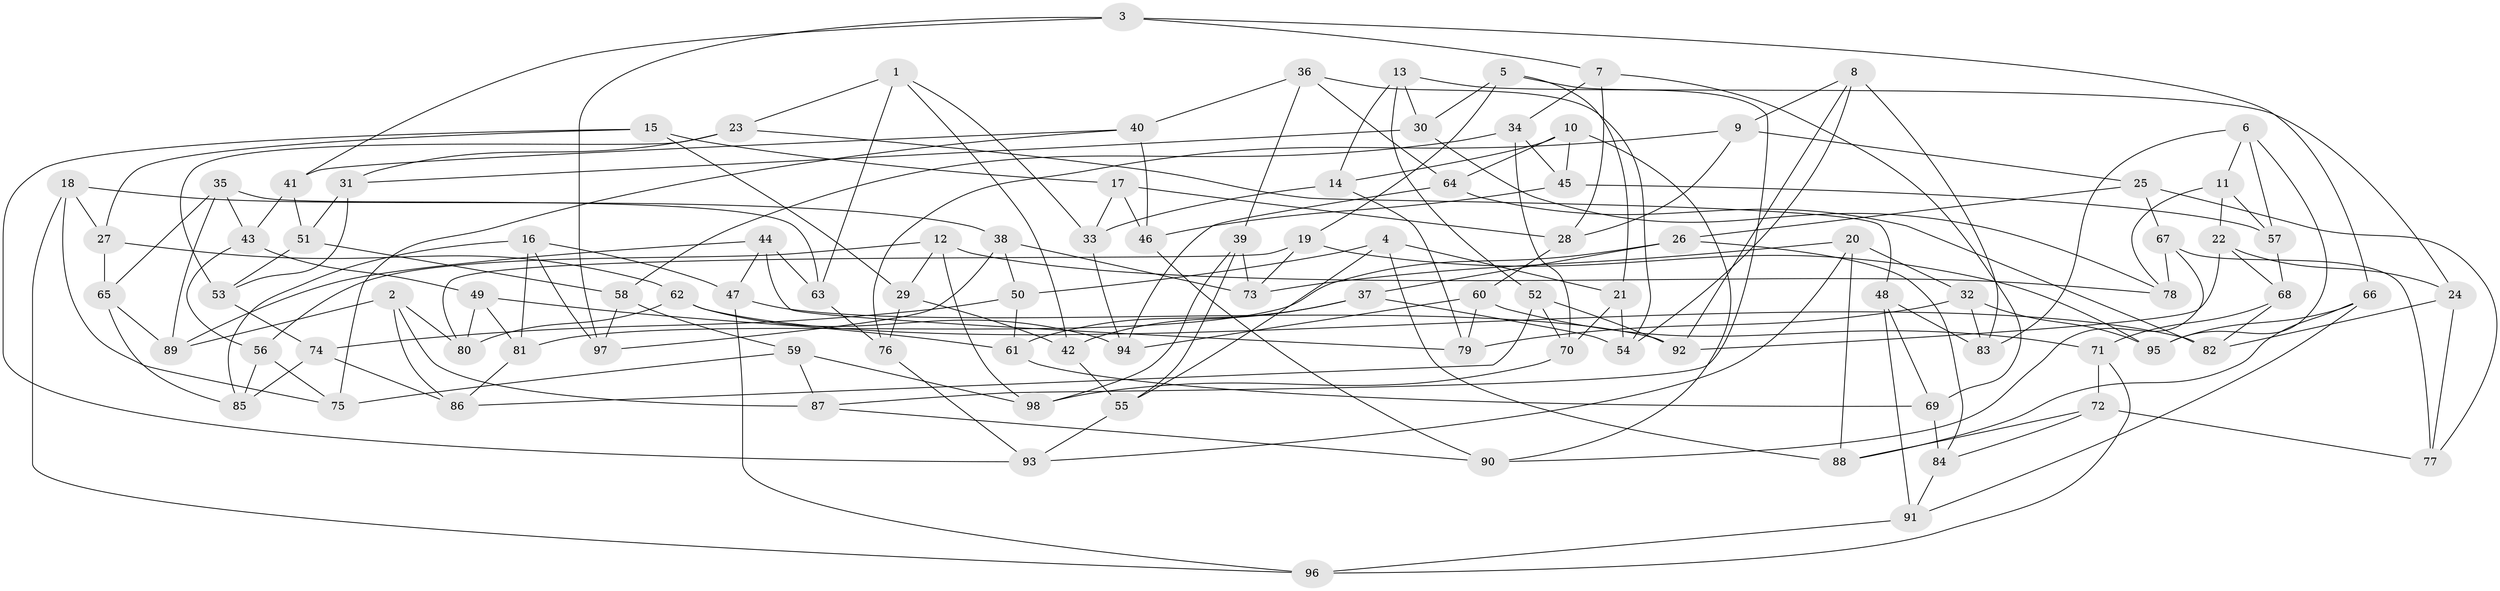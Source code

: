 // Generated by graph-tools (version 1.1) at 2025/16/03/09/25 04:16:30]
// undirected, 98 vertices, 196 edges
graph export_dot {
graph [start="1"]
  node [color=gray90,style=filled];
  1;
  2;
  3;
  4;
  5;
  6;
  7;
  8;
  9;
  10;
  11;
  12;
  13;
  14;
  15;
  16;
  17;
  18;
  19;
  20;
  21;
  22;
  23;
  24;
  25;
  26;
  27;
  28;
  29;
  30;
  31;
  32;
  33;
  34;
  35;
  36;
  37;
  38;
  39;
  40;
  41;
  42;
  43;
  44;
  45;
  46;
  47;
  48;
  49;
  50;
  51;
  52;
  53;
  54;
  55;
  56;
  57;
  58;
  59;
  60;
  61;
  62;
  63;
  64;
  65;
  66;
  67;
  68;
  69;
  70;
  71;
  72;
  73;
  74;
  75;
  76;
  77;
  78;
  79;
  80;
  81;
  82;
  83;
  84;
  85;
  86;
  87;
  88;
  89;
  90;
  91;
  92;
  93;
  94;
  95;
  96;
  97;
  98;
  1 -- 23;
  1 -- 33;
  1 -- 42;
  1 -- 63;
  2 -- 89;
  2 -- 80;
  2 -- 87;
  2 -- 86;
  3 -- 41;
  3 -- 66;
  3 -- 97;
  3 -- 7;
  4 -- 55;
  4 -- 21;
  4 -- 50;
  4 -- 88;
  5 -- 19;
  5 -- 87;
  5 -- 30;
  5 -- 21;
  6 -- 95;
  6 -- 11;
  6 -- 57;
  6 -- 83;
  7 -- 28;
  7 -- 69;
  7 -- 34;
  8 -- 92;
  8 -- 54;
  8 -- 83;
  8 -- 9;
  9 -- 28;
  9 -- 25;
  9 -- 76;
  10 -- 14;
  10 -- 45;
  10 -- 64;
  10 -- 90;
  11 -- 57;
  11 -- 78;
  11 -- 22;
  12 -- 98;
  12 -- 29;
  12 -- 78;
  12 -- 56;
  13 -- 24;
  13 -- 52;
  13 -- 30;
  13 -- 14;
  14 -- 33;
  14 -- 79;
  15 -- 27;
  15 -- 93;
  15 -- 17;
  15 -- 29;
  16 -- 85;
  16 -- 81;
  16 -- 97;
  16 -- 47;
  17 -- 46;
  17 -- 28;
  17 -- 33;
  18 -- 96;
  18 -- 38;
  18 -- 75;
  18 -- 27;
  19 -- 80;
  19 -- 73;
  19 -- 95;
  20 -- 88;
  20 -- 73;
  20 -- 32;
  20 -- 93;
  21 -- 54;
  21 -- 70;
  22 -- 24;
  22 -- 92;
  22 -- 68;
  23 -- 48;
  23 -- 53;
  23 -- 31;
  24 -- 77;
  24 -- 82;
  25 -- 67;
  25 -- 77;
  25 -- 26;
  26 -- 81;
  26 -- 84;
  26 -- 37;
  27 -- 62;
  27 -- 65;
  28 -- 60;
  29 -- 76;
  29 -- 42;
  30 -- 78;
  30 -- 31;
  31 -- 51;
  31 -- 53;
  32 -- 79;
  32 -- 83;
  32 -- 95;
  33 -- 94;
  34 -- 58;
  34 -- 70;
  34 -- 45;
  35 -- 43;
  35 -- 63;
  35 -- 89;
  35 -- 65;
  36 -- 64;
  36 -- 39;
  36 -- 54;
  36 -- 40;
  37 -- 54;
  37 -- 42;
  37 -- 61;
  38 -- 97;
  38 -- 50;
  38 -- 73;
  39 -- 98;
  39 -- 73;
  39 -- 55;
  40 -- 46;
  40 -- 41;
  40 -- 75;
  41 -- 51;
  41 -- 43;
  42 -- 55;
  43 -- 49;
  43 -- 56;
  44 -- 89;
  44 -- 47;
  44 -- 79;
  44 -- 63;
  45 -- 46;
  45 -- 57;
  46 -- 90;
  47 -- 92;
  47 -- 96;
  48 -- 69;
  48 -- 91;
  48 -- 83;
  49 -- 81;
  49 -- 80;
  49 -- 61;
  50 -- 61;
  50 -- 74;
  51 -- 53;
  51 -- 58;
  52 -- 92;
  52 -- 86;
  52 -- 70;
  53 -- 74;
  55 -- 93;
  56 -- 75;
  56 -- 85;
  57 -- 68;
  58 -- 59;
  58 -- 97;
  59 -- 87;
  59 -- 98;
  59 -- 75;
  60 -- 71;
  60 -- 79;
  60 -- 94;
  61 -- 69;
  62 -- 80;
  62 -- 82;
  62 -- 94;
  63 -- 76;
  64 -- 82;
  64 -- 94;
  65 -- 85;
  65 -- 89;
  66 -- 95;
  66 -- 91;
  66 -- 88;
  67 -- 90;
  67 -- 78;
  67 -- 77;
  68 -- 71;
  68 -- 82;
  69 -- 84;
  70 -- 98;
  71 -- 72;
  71 -- 96;
  72 -- 84;
  72 -- 88;
  72 -- 77;
  74 -- 86;
  74 -- 85;
  76 -- 93;
  81 -- 86;
  84 -- 91;
  87 -- 90;
  91 -- 96;
}
